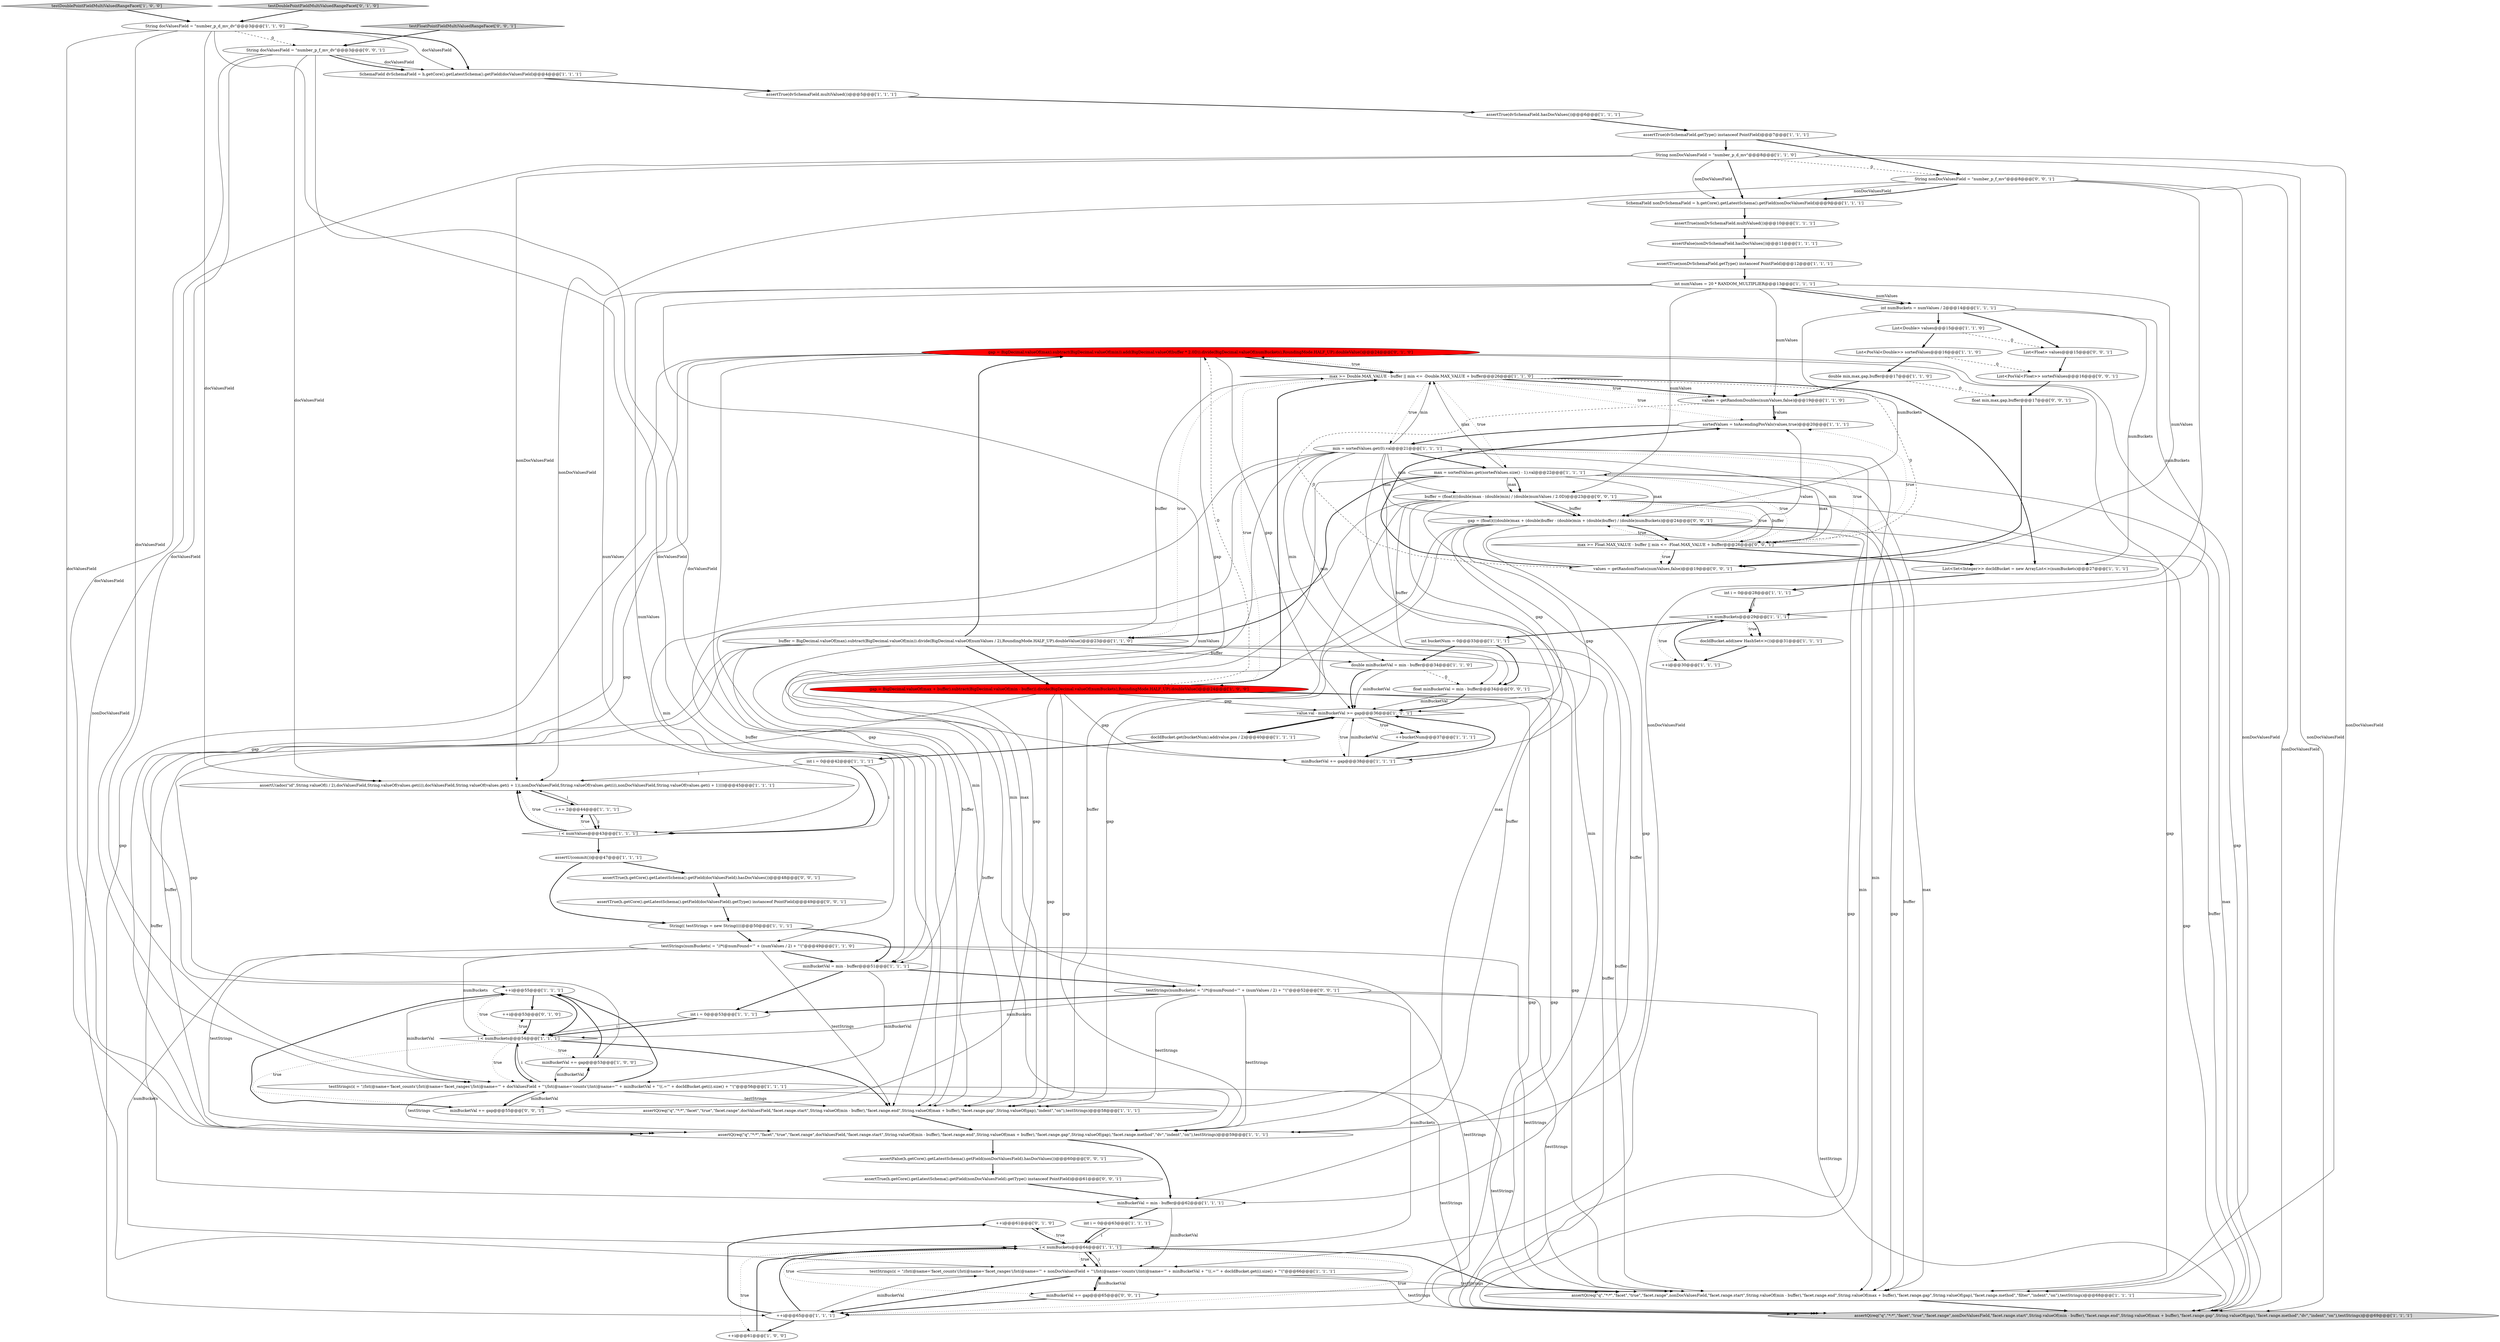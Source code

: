 digraph {
59 [style = filled, label = "++i@@@61@@@['0', '1', '0']", fillcolor = white, shape = ellipse image = "AAA0AAABBB2BBB"];
2 [style = filled, label = "String docValuesField = \"number_p_d_mv_dv\"@@@3@@@['1', '1', '0']", fillcolor = white, shape = ellipse image = "AAA0AAABBB1BBB"];
34 [style = filled, label = "minBucketVal = min - buffer@@@51@@@['1', '1', '1']", fillcolor = white, shape = ellipse image = "AAA0AAABBB1BBB"];
0 [style = filled, label = "++i@@@30@@@['1', '1', '1']", fillcolor = white, shape = ellipse image = "AAA0AAABBB1BBB"];
26 [style = filled, label = "String nonDocValuesField = \"number_p_d_mv\"@@@8@@@['1', '1', '0']", fillcolor = white, shape = ellipse image = "AAA0AAABBB1BBB"];
58 [style = filled, label = "gap = BigDecimal.valueOf(max).subtract(BigDecimal.valueOf(min)).add(BigDecimal.valueOf(buffer * 2.0D)).divide(BigDecimal.valueOf(numBuckets),RoundingMode.HALF_UP).doubleValue()@@@24@@@['0', '1', '0']", fillcolor = red, shape = ellipse image = "AAA1AAABBB2BBB"];
47 [style = filled, label = "sortedValues = toAscendingPosVals(values,true)@@@20@@@['1', '1', '1']", fillcolor = white, shape = ellipse image = "AAA0AAABBB1BBB"];
43 [style = filled, label = "max = sortedValues.get(sortedValues.size() - 1).val@@@22@@@['1', '1', '1']", fillcolor = white, shape = ellipse image = "AAA0AAABBB1BBB"];
78 [style = filled, label = "assertTrue(h.getCore().getLatestSchema().getField(nonDocValuesField).getType() instanceof PointField)@@@61@@@['0', '0', '1']", fillcolor = white, shape = ellipse image = "AAA0AAABBB3BBB"];
30 [style = filled, label = "testDoublePointFieldMultiValuedRangeFacet['1', '0', '0']", fillcolor = lightgray, shape = diamond image = "AAA0AAABBB1BBB"];
71 [style = filled, label = "float minBucketVal = min - buffer@@@34@@@['0', '0', '1']", fillcolor = white, shape = ellipse image = "AAA0AAABBB3BBB"];
25 [style = filled, label = "++bucketNum@@@37@@@['1', '1', '1']", fillcolor = white, shape = ellipse image = "AAA0AAABBB1BBB"];
51 [style = filled, label = "int i = 0@@@63@@@['1', '1', '1']", fillcolor = white, shape = ellipse image = "AAA0AAABBB1BBB"];
55 [style = filled, label = "i < numBuckets@@@64@@@['1', '1', '1']", fillcolor = white, shape = diamond image = "AAA0AAABBB1BBB"];
32 [style = filled, label = "SchemaField nonDvSchemaField = h.getCore().getLatestSchema().getField(nonDocValuesField)@@@9@@@['1', '1', '1']", fillcolor = white, shape = ellipse image = "AAA0AAABBB1BBB"];
36 [style = filled, label = "assertTrue(dvSchemaField.hasDocValues())@@@6@@@['1', '1', '1']", fillcolor = white, shape = ellipse image = "AAA0AAABBB1BBB"];
66 [style = filled, label = "values = getRandomFloats(numValues,false)@@@19@@@['0', '0', '1']", fillcolor = white, shape = ellipse image = "AAA0AAABBB3BBB"];
11 [style = filled, label = "List<Set<Integer>> docIdBucket = new ArrayList<>(numBuckets)@@@27@@@['1', '1', '1']", fillcolor = white, shape = ellipse image = "AAA0AAABBB1BBB"];
27 [style = filled, label = "int numBuckets = numValues / 2@@@14@@@['1', '1', '1']", fillcolor = white, shape = ellipse image = "AAA0AAABBB1BBB"];
29 [style = filled, label = "assertTrue(dvSchemaField.multiValued())@@@5@@@['1', '1', '1']", fillcolor = white, shape = ellipse image = "AAA0AAABBB1BBB"];
70 [style = filled, label = "buffer = (float)(((double)max - (double)min) / (double)numValues / 2.0D)@@@23@@@['0', '0', '1']", fillcolor = white, shape = ellipse image = "AAA0AAABBB3BBB"];
20 [style = filled, label = "assertU(commit())@@@47@@@['1', '1', '1']", fillcolor = white, shape = ellipse image = "AAA0AAABBB1BBB"];
69 [style = filled, label = "assertFalse(h.getCore().getLatestSchema().getField(nonDocValuesField).hasDocValues())@@@60@@@['0', '0', '1']", fillcolor = white, shape = ellipse image = "AAA0AAABBB3BBB"];
37 [style = filled, label = "String(( testStrings = new String((((@@@50@@@['1', '1', '1']", fillcolor = white, shape = ellipse image = "AAA0AAABBB1BBB"];
14 [style = filled, label = "minBucketVal = min - buffer@@@62@@@['1', '1', '1']", fillcolor = white, shape = ellipse image = "AAA0AAABBB1BBB"];
42 [style = filled, label = "double minBucketVal = min - buffer@@@34@@@['1', '1', '0']", fillcolor = white, shape = ellipse image = "AAA0AAABBB1BBB"];
63 [style = filled, label = "gap = (float)(((double)max + (double)buffer - (double)min + (double)buffer) / (double)numBuckets)@@@24@@@['0', '0', '1']", fillcolor = white, shape = ellipse image = "AAA0AAABBB3BBB"];
60 [style = filled, label = "testDoublePointFieldMultiValuedRangeFacet['0', '1', '0']", fillcolor = lightgray, shape = diamond image = "AAA0AAABBB2BBB"];
9 [style = filled, label = "minBucketVal += gap@@@53@@@['1', '0', '0']", fillcolor = white, shape = ellipse image = "AAA0AAABBB1BBB"];
50 [style = filled, label = "assertU(adoc(\"id\",String.valueOf(i / 2),docValuesField,String.valueOf(values.get(i)),docValuesField,String.valueOf(values.get(i + 1)),nonDocValuesField,String.valueOf(values.get(i)),nonDocValuesField,String.valueOf(values.get(i + 1))))@@@45@@@['1', '1', '1']", fillcolor = white, shape = ellipse image = "AAA0AAABBB1BBB"];
38 [style = filled, label = "assertTrue(nonDvSchemaField.getType() instanceof PointField)@@@12@@@['1', '1', '1']", fillcolor = white, shape = ellipse image = "AAA0AAABBB1BBB"];
12 [style = filled, label = "assertTrue(nonDvSchemaField.multiValued())@@@10@@@['1', '1', '1']", fillcolor = white, shape = ellipse image = "AAA0AAABBB1BBB"];
44 [style = filled, label = "testStrings(i( = \"//lst(@name='facet_counts'(/lst(@name='facet_ranges'(/lst(@name='\" + nonDocValuesField + \"'(/lst(@name='counts'(/int(@name='\" + minBucketVal + \"'((.='\" + docIdBucket.get(i).size() + \"'(\"@@@66@@@['1', '1', '1']", fillcolor = white, shape = ellipse image = "AAA0AAABBB1BBB"];
28 [style = filled, label = "++i@@@55@@@['1', '1', '1']", fillcolor = white, shape = ellipse image = "AAA0AAABBB1BBB"];
61 [style = filled, label = "List<PosVal<Float>> sortedValues@@@16@@@['0', '0', '1']", fillcolor = white, shape = ellipse image = "AAA0AAABBB3BBB"];
15 [style = filled, label = "assertTrue(dvSchemaField.getType() instanceof PointField)@@@7@@@['1', '1', '1']", fillcolor = white, shape = ellipse image = "AAA0AAABBB1BBB"];
52 [style = filled, label = "++i@@@65@@@['1', '1', '1']", fillcolor = white, shape = ellipse image = "AAA0AAABBB1BBB"];
57 [style = filled, label = "++i@@@53@@@['0', '1', '0']", fillcolor = white, shape = ellipse image = "AAA0AAABBB2BBB"];
72 [style = filled, label = "String docValuesField = \"number_p_f_mv_dv\"@@@3@@@['0', '0', '1']", fillcolor = white, shape = ellipse image = "AAA0AAABBB3BBB"];
49 [style = filled, label = "int i = 0@@@42@@@['1', '1', '1']", fillcolor = white, shape = ellipse image = "AAA0AAABBB1BBB"];
68 [style = filled, label = "max >= Float.MAX_VALUE - buffer || min <= -Float.MAX_VALUE + buffer@@@26@@@['0', '0', '1']", fillcolor = white, shape = diamond image = "AAA0AAABBB3BBB"];
77 [style = filled, label = "testFloatPointFieldMultiValuedRangeFacet['0', '0', '1']", fillcolor = lightgray, shape = diamond image = "AAA0AAABBB3BBB"];
4 [style = filled, label = "double min,max,gap,buffer@@@17@@@['1', '1', '0']", fillcolor = white, shape = ellipse image = "AAA0AAABBB1BBB"];
6 [style = filled, label = "gap = BigDecimal.valueOf(max + buffer).subtract(BigDecimal.valueOf(min - buffer)).divide(BigDecimal.valueOf(numBuckets),RoundingMode.HALF_UP).doubleValue()@@@24@@@['1', '0', '0']", fillcolor = red, shape = ellipse image = "AAA1AAABBB1BBB"];
65 [style = filled, label = "assertTrue(h.getCore().getLatestSchema().getField(docValuesField).hasDocValues())@@@48@@@['0', '0', '1']", fillcolor = white, shape = ellipse image = "AAA0AAABBB3BBB"];
31 [style = filled, label = "int i = 0@@@53@@@['1', '1', '1']", fillcolor = white, shape = ellipse image = "AAA0AAABBB1BBB"];
56 [style = filled, label = "i < numBuckets@@@54@@@['1', '1', '1']", fillcolor = white, shape = diamond image = "AAA0AAABBB1BBB"];
67 [style = filled, label = "testStrings(numBuckets( = \"//*(@numFound='\" + (numValues / 2) + \"'(\"@@@52@@@['0', '0', '1']", fillcolor = white, shape = ellipse image = "AAA0AAABBB3BBB"];
76 [style = filled, label = "float min,max,gap,buffer@@@17@@@['0', '0', '1']", fillcolor = white, shape = ellipse image = "AAA0AAABBB3BBB"];
74 [style = filled, label = "String nonDocValuesField = \"number_p_f_mv\"@@@8@@@['0', '0', '1']", fillcolor = white, shape = ellipse image = "AAA0AAABBB3BBB"];
18 [style = filled, label = "max >= Double.MAX_VALUE - buffer || min <= -Double.MAX_VALUE + buffer@@@26@@@['1', '1', '0']", fillcolor = white, shape = diamond image = "AAA0AAABBB1BBB"];
23 [style = filled, label = "assertQ(req(\"q\",\"*:*\",\"facet\",\"true\",\"facet.range\",docValuesField,\"facet.range.start\",String.valueOf(min - buffer),\"facet.range.end\",String.valueOf(max + buffer),\"facet.range.gap\",String.valueOf(gap),\"indent\",\"on\"),testStrings)@@@58@@@['1', '1', '1']", fillcolor = white, shape = ellipse image = "AAA0AAABBB1BBB"];
39 [style = filled, label = "testStrings(i( = \"//lst(@name='facet_counts'(/lst(@name='facet_ranges'(/lst(@name='\" + docValuesField + \"'(/lst(@name='counts'(/int(@name='\" + minBucketVal + \"'((.='\" + docIdBucket.get(i).size() + \"'(\"@@@56@@@['1', '1', '1']", fillcolor = white, shape = ellipse image = "AAA0AAABBB1BBB"];
48 [style = filled, label = "min = sortedValues.get(0).val@@@21@@@['1', '1', '1']", fillcolor = white, shape = ellipse image = "AAA0AAABBB1BBB"];
24 [style = filled, label = "int numValues = 20 * RANDOM_MULTIPLIER@@@13@@@['1', '1', '1']", fillcolor = white, shape = ellipse image = "AAA0AAABBB1BBB"];
3 [style = filled, label = "List<PosVal<Double>> sortedValues@@@16@@@['1', '1', '0']", fillcolor = white, shape = ellipse image = "AAA0AAABBB1BBB"];
21 [style = filled, label = "int i = 0@@@28@@@['1', '1', '1']", fillcolor = white, shape = ellipse image = "AAA0AAABBB1BBB"];
10 [style = filled, label = "++i@@@61@@@['1', '0', '0']", fillcolor = white, shape = ellipse image = "AAA0AAABBB1BBB"];
41 [style = filled, label = "buffer = BigDecimal.valueOf(max).subtract(BigDecimal.valueOf(min)).divide(BigDecimal.valueOf(numValues / 2),RoundingMode.HALF_UP).doubleValue()@@@23@@@['1', '1', '0']", fillcolor = white, shape = ellipse image = "AAA0AAABBB1BBB"];
53 [style = filled, label = "values = getRandomDoubles(numValues,false)@@@19@@@['1', '1', '0']", fillcolor = white, shape = ellipse image = "AAA0AAABBB1BBB"];
64 [style = filled, label = "List<Float> values@@@15@@@['0', '0', '1']", fillcolor = white, shape = ellipse image = "AAA0AAABBB3BBB"];
33 [style = filled, label = "i < numValues@@@43@@@['1', '1', '1']", fillcolor = white, shape = diamond image = "AAA0AAABBB1BBB"];
5 [style = filled, label = "testStrings(numBuckets( = \"//*(@numFound='\" + (numValues / 2) + \"'(\"@@@49@@@['1', '1', '0']", fillcolor = white, shape = ellipse image = "AAA0AAABBB1BBB"];
45 [style = filled, label = "i < numBuckets@@@29@@@['1', '1', '1']", fillcolor = white, shape = diamond image = "AAA0AAABBB1BBB"];
22 [style = filled, label = "SchemaField dvSchemaField = h.getCore().getLatestSchema().getField(docValuesField)@@@4@@@['1', '1', '1']", fillcolor = white, shape = ellipse image = "AAA0AAABBB1BBB"];
35 [style = filled, label = "i += 2@@@44@@@['1', '1', '1']", fillcolor = white, shape = ellipse image = "AAA0AAABBB1BBB"];
54 [style = filled, label = "assertQ(req(\"q\",\"*:*\",\"facet\",\"true\",\"facet.range\",docValuesField,\"facet.range.start\",String.valueOf(min - buffer),\"facet.range.end\",String.valueOf(max + buffer),\"facet.range.gap\",String.valueOf(gap),\"facet.range.method\",\"dv\",\"indent\",\"on\"),testStrings)@@@59@@@['1', '1', '1']", fillcolor = white, shape = ellipse image = "AAA0AAABBB1BBB"];
73 [style = filled, label = "minBucketVal += gap@@@65@@@['0', '0', '1']", fillcolor = white, shape = ellipse image = "AAA0AAABBB3BBB"];
7 [style = filled, label = "docIdBucket.get(bucketNum).add(value.pos / 2)@@@40@@@['1', '1', '1']", fillcolor = white, shape = ellipse image = "AAA0AAABBB1BBB"];
1 [style = filled, label = "value.val - minBucketVal >= gap@@@36@@@['1', '1', '1']", fillcolor = white, shape = diamond image = "AAA0AAABBB1BBB"];
16 [style = filled, label = "minBucketVal += gap@@@38@@@['1', '1', '1']", fillcolor = white, shape = ellipse image = "AAA0AAABBB1BBB"];
40 [style = filled, label = "List<Double> values@@@15@@@['1', '1', '0']", fillcolor = white, shape = ellipse image = "AAA0AAABBB1BBB"];
13 [style = filled, label = "assertQ(req(\"q\",\"*:*\",\"facet\",\"true\",\"facet.range\",nonDocValuesField,\"facet.range.start\",String.valueOf(min - buffer),\"facet.range.end\",String.valueOf(max + buffer),\"facet.range.gap\",String.valueOf(gap),\"facet.range.method\",\"dv\",\"indent\",\"on\"),testStrings)@@@69@@@['1', '1', '1']", fillcolor = lightgray, shape = ellipse image = "AAA0AAABBB1BBB"];
75 [style = filled, label = "assertTrue(h.getCore().getLatestSchema().getField(docValuesField).getType() instanceof PointField)@@@49@@@['0', '0', '1']", fillcolor = white, shape = ellipse image = "AAA0AAABBB3BBB"];
46 [style = filled, label = "int bucketNum = 0@@@33@@@['1', '1', '1']", fillcolor = white, shape = ellipse image = "AAA0AAABBB1BBB"];
19 [style = filled, label = "docIdBucket.add(new HashSet<>())@@@31@@@['1', '1', '1']", fillcolor = white, shape = ellipse image = "AAA0AAABBB1BBB"];
62 [style = filled, label = "minBucketVal += gap@@@55@@@['0', '0', '1']", fillcolor = white, shape = ellipse image = "AAA0AAABBB3BBB"];
8 [style = filled, label = "assertQ(req(\"q\",\"*:*\",\"facet\",\"true\",\"facet.range\",nonDocValuesField,\"facet.range.start\",String.valueOf(min - buffer),\"facet.range.end\",String.valueOf(max + buffer),\"facet.range.gap\",String.valueOf(gap),\"facet.range.method\",\"filter\",\"indent\",\"on\"),testStrings)@@@68@@@['1', '1', '1']", fillcolor = white, shape = ellipse image = "AAA0AAABBB1BBB"];
17 [style = filled, label = "assertFalse(nonDvSchemaField.hasDocValues())@@@11@@@['1', '1', '1']", fillcolor = white, shape = ellipse image = "AAA0AAABBB1BBB"];
5->23 [style = solid, label="testStrings"];
39->62 [style = bold, label=""];
34->67 [style = bold, label=""];
31->56 [style = bold, label=""];
58->8 [style = solid, label="gap"];
67->31 [style = bold, label=""];
4->53 [style = bold, label=""];
49->33 [style = solid, label="i"];
32->12 [style = bold, label=""];
39->9 [style = bold, label=""];
53->66 [style = dashed, label="0"];
43->23 [style = solid, label="max"];
48->14 [style = solid, label="min"];
27->45 [style = solid, label="numBuckets"];
43->68 [style = solid, label="max"];
68->66 [style = bold, label=""];
39->56 [style = solid, label="i"];
51->55 [style = solid, label="i"];
53->47 [style = bold, label=""];
74->44 [style = solid, label="nonDocValuesField"];
2->22 [style = solid, label="docValuesField"];
33->50 [style = dotted, label="true"];
52->55 [style = bold, label=""];
52->59 [style = bold, label=""];
58->18 [style = bold, label=""];
7->49 [style = bold, label=""];
69->78 [style = bold, label=""];
3->4 [style = bold, label=""];
5->34 [style = bold, label=""];
17->38 [style = bold, label=""];
37->5 [style = bold, label=""];
66->47 [style = bold, label=""];
33->35 [style = dotted, label="true"];
39->23 [style = solid, label="testStrings"];
18->47 [style = dotted, label="true"];
48->43 [style = bold, label=""];
61->76 [style = bold, label=""];
43->18 [style = solid, label="max"];
24->67 [style = solid, label="numValues"];
24->5 [style = solid, label="numValues"];
20->37 [style = bold, label=""];
35->33 [style = solid, label="i"];
63->23 [style = solid, label="gap"];
6->8 [style = solid, label="gap"];
41->23 [style = solid, label="buffer"];
42->1 [style = bold, label=""];
41->14 [style = solid, label="buffer"];
49->50 [style = solid, label="i"];
41->58 [style = bold, label=""];
6->23 [style = solid, label="gap"];
24->27 [style = bold, label=""];
68->11 [style = bold, label=""];
2->39 [style = solid, label="docValuesField"];
43->70 [style = bold, label=""];
6->13 [style = solid, label="gap"];
74->13 [style = solid, label="nonDocValuesField"];
41->13 [style = solid, label="buffer"];
29->36 [style = bold, label=""];
48->54 [style = solid, label="min"];
46->42 [style = bold, label=""];
68->70 [style = dotted, label="true"];
4->76 [style = dashed, label="0"];
74->32 [style = solid, label="nonDocValuesField"];
67->55 [style = solid, label="numBuckets"];
5->54 [style = solid, label="testStrings"];
7->1 [style = bold, label=""];
55->59 [style = dotted, label="true"];
26->32 [style = bold, label=""];
28->39 [style = solid, label="minBucketVal"];
47->48 [style = bold, label=""];
44->13 [style = solid, label="testStrings"];
56->62 [style = dotted, label="true"];
44->73 [style = bold, label=""];
27->63 [style = solid, label="numBuckets"];
63->8 [style = solid, label="gap"];
18->11 [style = bold, label=""];
58->28 [style = solid, label="gap"];
65->75 [style = bold, label=""];
2->54 [style = solid, label="docValuesField"];
34->31 [style = bold, label=""];
67->23 [style = solid, label="testStrings"];
48->42 [style = solid, label="min"];
41->6 [style = bold, label=""];
6->52 [style = solid, label="gap"];
72->22 [style = bold, label=""];
2->23 [style = solid, label="docValuesField"];
33->50 [style = bold, label=""];
68->66 [style = dotted, label="true"];
68->48 [style = dotted, label="true"];
41->34 [style = solid, label="buffer"];
18->6 [style = dotted, label="true"];
21->45 [style = bold, label=""];
67->13 [style = solid, label="testStrings"];
2->50 [style = solid, label="docValuesField"];
41->42 [style = solid, label="buffer"];
44->8 [style = solid, label="testStrings"];
68->63 [style = dotted, label="true"];
70->8 [style = solid, label="buffer"];
40->3 [style = bold, label=""];
14->44 [style = solid, label="minBucketVal"];
45->0 [style = dotted, label="true"];
56->23 [style = bold, label=""];
24->53 [style = solid, label="numValues"];
62->28 [style = bold, label=""];
27->64 [style = bold, label=""];
59->55 [style = bold, label=""];
18->41 [style = dotted, label="true"];
55->44 [style = dotted, label="true"];
45->46 [style = bold, label=""];
18->58 [style = dotted, label="true"];
52->44 [style = solid, label="minBucketVal"];
9->39 [style = solid, label="minBucketVal"];
71->1 [style = bold, label=""];
48->71 [style = solid, label="min"];
39->13 [style = solid, label="testStrings"];
18->53 [style = dotted, label="true"];
6->16 [style = solid, label="gap"];
68->43 [style = dotted, label="true"];
73->52 [style = bold, label=""];
56->39 [style = dotted, label="true"];
63->54 [style = solid, label="gap"];
70->34 [style = solid, label="buffer"];
18->43 [style = dotted, label="true"];
43->8 [style = solid, label="max"];
48->68 [style = solid, label="min"];
23->54 [style = bold, label=""];
41->18 [style = solid, label="buffer"];
48->8 [style = solid, label="min"];
63->16 [style = solid, label="gap"];
55->10 [style = dotted, label="true"];
6->9 [style = solid, label="gap"];
70->68 [style = solid, label="buffer"];
58->1 [style = solid, label="gap"];
60->2 [style = bold, label=""];
56->28 [style = dotted, label="true"];
0->45 [style = bold, label=""];
38->24 [style = bold, label=""];
3->61 [style = dashed, label="0"];
42->71 [style = dashed, label="0"];
6->18 [style = bold, label=""];
11->21 [style = bold, label=""];
12->17 [style = bold, label=""];
21->45 [style = solid, label="i"];
74->50 [style = solid, label="nonDocValuesField"];
6->54 [style = solid, label="gap"];
22->29 [style = bold, label=""];
43->63 [style = solid, label="max"];
48->13 [style = solid, label="min"];
70->23 [style = solid, label="buffer"];
25->16 [style = bold, label=""];
1->7 [style = bold, label=""];
76->66 [style = bold, label=""];
67->54 [style = solid, label="testStrings"];
19->0 [style = bold, label=""];
63->1 [style = solid, label="gap"];
9->28 [style = bold, label=""];
16->1 [style = solid, label="minBucketVal"];
5->8 [style = solid, label="testStrings"];
5->56 [style = solid, label="numBuckets"];
26->32 [style = solid, label="nonDocValuesField"];
26->44 [style = solid, label="nonDocValuesField"];
5->55 [style = solid, label="numBuckets"];
63->62 [style = solid, label="gap"];
58->13 [style = solid, label="gap"];
63->73 [style = solid, label="gap"];
16->1 [style = bold, label=""];
75->37 [style = bold, label=""];
55->73 [style = dotted, label="true"];
58->52 [style = solid, label="gap"];
20->65 [style = bold, label=""];
45->19 [style = dotted, label="true"];
56->39 [style = bold, label=""];
56->57 [style = dotted, label="true"];
48->34 [style = solid, label="min"];
41->54 [style = solid, label="buffer"];
43->41 [style = bold, label=""];
64->61 [style = bold, label=""];
67->8 [style = solid, label="testStrings"];
74->8 [style = solid, label="nonDocValuesField"];
24->66 [style = solid, label="numValues"];
50->35 [style = bold, label=""];
41->8 [style = solid, label="buffer"];
1->16 [style = dotted, label="true"];
35->50 [style = solid, label="i"];
24->70 [style = solid, label="numValues"];
28->57 [style = bold, label=""];
1->25 [style = bold, label=""];
72->22 [style = solid, label="docValuesField"];
73->44 [style = solid, label="minBucketVal"];
58->16 [style = solid, label="gap"];
70->71 [style = solid, label="buffer"];
54->14 [style = bold, label=""];
8->13 [style = bold, label=""];
15->74 [style = bold, label=""];
78->14 [style = bold, label=""];
2->72 [style = dashed, label="0"];
48->23 [style = solid, label="min"];
1->25 [style = dotted, label="true"];
39->54 [style = solid, label="testStrings"];
33->20 [style = bold, label=""];
63->13 [style = solid, label="gap"];
48->70 [style = solid, label="min"];
62->39 [style = solid, label="minBucketVal"];
26->8 [style = solid, label="nonDocValuesField"];
36->15 [style = bold, label=""];
74->32 [style = bold, label=""];
35->33 [style = bold, label=""];
14->51 [style = bold, label=""];
54->69 [style = bold, label=""];
70->63 [style = bold, label=""];
18->53 [style = bold, label=""];
18->48 [style = dotted, label="true"];
18->68 [style = dashed, label="0"];
70->54 [style = solid, label="buffer"];
52->10 [style = bold, label=""];
6->58 [style = dashed, label="0"];
70->14 [style = solid, label="buffer"];
26->13 [style = solid, label="nonDocValuesField"];
72->23 [style = solid, label="docValuesField"];
66->47 [style = solid, label="values"];
67->56 [style = solid, label="numBuckets"];
77->72 [style = bold, label=""];
10->55 [style = bold, label=""];
43->54 [style = solid, label="max"];
72->39 [style = solid, label="docValuesField"];
39->28 [style = bold, label=""];
26->50 [style = solid, label="nonDocValuesField"];
28->56 [style = bold, label=""];
48->18 [style = solid, label="min"];
71->1 [style = solid, label="minBucketVal"];
15->26 [style = bold, label=""];
55->52 [style = dotted, label="true"];
57->56 [style = bold, label=""];
46->71 [style = bold, label=""];
55->44 [style = bold, label=""];
72->54 [style = solid, label="docValuesField"];
70->13 [style = solid, label="buffer"];
5->13 [style = solid, label="testStrings"];
63->68 [style = bold, label=""];
51->55 [style = bold, label=""];
45->19 [style = bold, label=""];
70->63 [style = solid, label="buffer"];
37->34 [style = bold, label=""];
31->56 [style = solid, label="i"];
49->33 [style = bold, label=""];
44->52 [style = bold, label=""];
39->8 [style = solid, label="testStrings"];
42->1 [style = solid, label="minBucketVal"];
27->11 [style = solid, label="numBuckets"];
34->39 [style = solid, label="minBucketVal"];
58->23 [style = solid, label="gap"];
26->74 [style = dashed, label="0"];
43->13 [style = solid, label="max"];
27->40 [style = bold, label=""];
24->27 [style = solid, label="numValues"];
30->2 [style = bold, label=""];
48->63 [style = solid, label="min"];
2->22 [style = bold, label=""];
72->50 [style = solid, label="docValuesField"];
53->47 [style = solid, label="values"];
56->9 [style = dotted, label="true"];
44->55 [style = solid, label="i"];
58->54 [style = solid, label="gap"];
24->33 [style = solid, label="numValues"];
6->1 [style = solid, label="gap"];
43->70 [style = solid, label="max"];
55->8 [style = bold, label=""];
40->64 [style = dashed, label="0"];
68->47 [style = dotted, label="true"];
}
